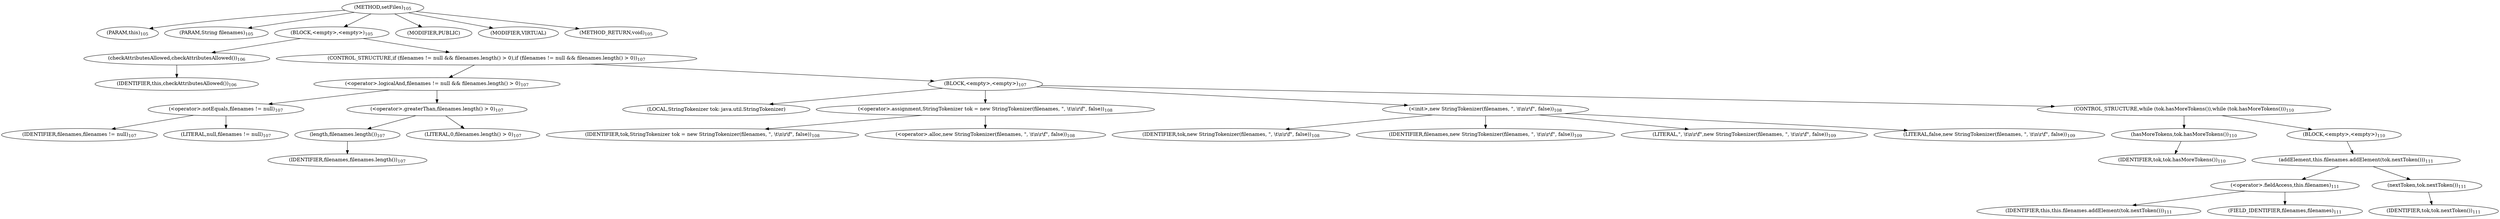 digraph "setFiles" {  
"168" [label = <(METHOD,setFiles)<SUB>105</SUB>> ]
"18" [label = <(PARAM,this)<SUB>105</SUB>> ]
"169" [label = <(PARAM,String filenames)<SUB>105</SUB>> ]
"170" [label = <(BLOCK,&lt;empty&gt;,&lt;empty&gt;)<SUB>105</SUB>> ]
"171" [label = <(checkAttributesAllowed,checkAttributesAllowed())<SUB>106</SUB>> ]
"17" [label = <(IDENTIFIER,this,checkAttributesAllowed())<SUB>106</SUB>> ]
"172" [label = <(CONTROL_STRUCTURE,if (filenames != null &amp;&amp; filenames.length() &gt; 0),if (filenames != null &amp;&amp; filenames.length() &gt; 0))<SUB>107</SUB>> ]
"173" [label = <(&lt;operator&gt;.logicalAnd,filenames != null &amp;&amp; filenames.length() &gt; 0)<SUB>107</SUB>> ]
"174" [label = <(&lt;operator&gt;.notEquals,filenames != null)<SUB>107</SUB>> ]
"175" [label = <(IDENTIFIER,filenames,filenames != null)<SUB>107</SUB>> ]
"176" [label = <(LITERAL,null,filenames != null)<SUB>107</SUB>> ]
"177" [label = <(&lt;operator&gt;.greaterThan,filenames.length() &gt; 0)<SUB>107</SUB>> ]
"178" [label = <(length,filenames.length())<SUB>107</SUB>> ]
"179" [label = <(IDENTIFIER,filenames,filenames.length())<SUB>107</SUB>> ]
"180" [label = <(LITERAL,0,filenames.length() &gt; 0)<SUB>107</SUB>> ]
"181" [label = <(BLOCK,&lt;empty&gt;,&lt;empty&gt;)<SUB>107</SUB>> ]
"20" [label = <(LOCAL,StringTokenizer tok: java.util.StringTokenizer)> ]
"182" [label = <(&lt;operator&gt;.assignment,StringTokenizer tok = new StringTokenizer(filenames, &quot;, \t\n\r\f&quot;, false))<SUB>108</SUB>> ]
"183" [label = <(IDENTIFIER,tok,StringTokenizer tok = new StringTokenizer(filenames, &quot;, \t\n\r\f&quot;, false))<SUB>108</SUB>> ]
"184" [label = <(&lt;operator&gt;.alloc,new StringTokenizer(filenames, &quot;, \t\n\r\f&quot;, false))<SUB>108</SUB>> ]
"185" [label = <(&lt;init&gt;,new StringTokenizer(filenames, &quot;, \t\n\r\f&quot;, false))<SUB>108</SUB>> ]
"19" [label = <(IDENTIFIER,tok,new StringTokenizer(filenames, &quot;, \t\n\r\f&quot;, false))<SUB>108</SUB>> ]
"186" [label = <(IDENTIFIER,filenames,new StringTokenizer(filenames, &quot;, \t\n\r\f&quot;, false))<SUB>109</SUB>> ]
"187" [label = <(LITERAL,&quot;, \t\n\r\f&quot;,new StringTokenizer(filenames, &quot;, \t\n\r\f&quot;, false))<SUB>109</SUB>> ]
"188" [label = <(LITERAL,false,new StringTokenizer(filenames, &quot;, \t\n\r\f&quot;, false))<SUB>109</SUB>> ]
"189" [label = <(CONTROL_STRUCTURE,while (tok.hasMoreTokens()),while (tok.hasMoreTokens()))<SUB>110</SUB>> ]
"190" [label = <(hasMoreTokens,tok.hasMoreTokens())<SUB>110</SUB>> ]
"191" [label = <(IDENTIFIER,tok,tok.hasMoreTokens())<SUB>110</SUB>> ]
"192" [label = <(BLOCK,&lt;empty&gt;,&lt;empty&gt;)<SUB>110</SUB>> ]
"193" [label = <(addElement,this.filenames.addElement(tok.nextToken()))<SUB>111</SUB>> ]
"194" [label = <(&lt;operator&gt;.fieldAccess,this.filenames)<SUB>111</SUB>> ]
"21" [label = <(IDENTIFIER,this,this.filenames.addElement(tok.nextToken()))<SUB>111</SUB>> ]
"195" [label = <(FIELD_IDENTIFIER,filenames,filenames)<SUB>111</SUB>> ]
"196" [label = <(nextToken,tok.nextToken())<SUB>111</SUB>> ]
"197" [label = <(IDENTIFIER,tok,tok.nextToken())<SUB>111</SUB>> ]
"198" [label = <(MODIFIER,PUBLIC)> ]
"199" [label = <(MODIFIER,VIRTUAL)> ]
"200" [label = <(METHOD_RETURN,void)<SUB>105</SUB>> ]
  "168" -> "18" 
  "168" -> "169" 
  "168" -> "170" 
  "168" -> "198" 
  "168" -> "199" 
  "168" -> "200" 
  "170" -> "171" 
  "170" -> "172" 
  "171" -> "17" 
  "172" -> "173" 
  "172" -> "181" 
  "173" -> "174" 
  "173" -> "177" 
  "174" -> "175" 
  "174" -> "176" 
  "177" -> "178" 
  "177" -> "180" 
  "178" -> "179" 
  "181" -> "20" 
  "181" -> "182" 
  "181" -> "185" 
  "181" -> "189" 
  "182" -> "183" 
  "182" -> "184" 
  "185" -> "19" 
  "185" -> "186" 
  "185" -> "187" 
  "185" -> "188" 
  "189" -> "190" 
  "189" -> "192" 
  "190" -> "191" 
  "192" -> "193" 
  "193" -> "194" 
  "193" -> "196" 
  "194" -> "21" 
  "194" -> "195" 
  "196" -> "197" 
}
